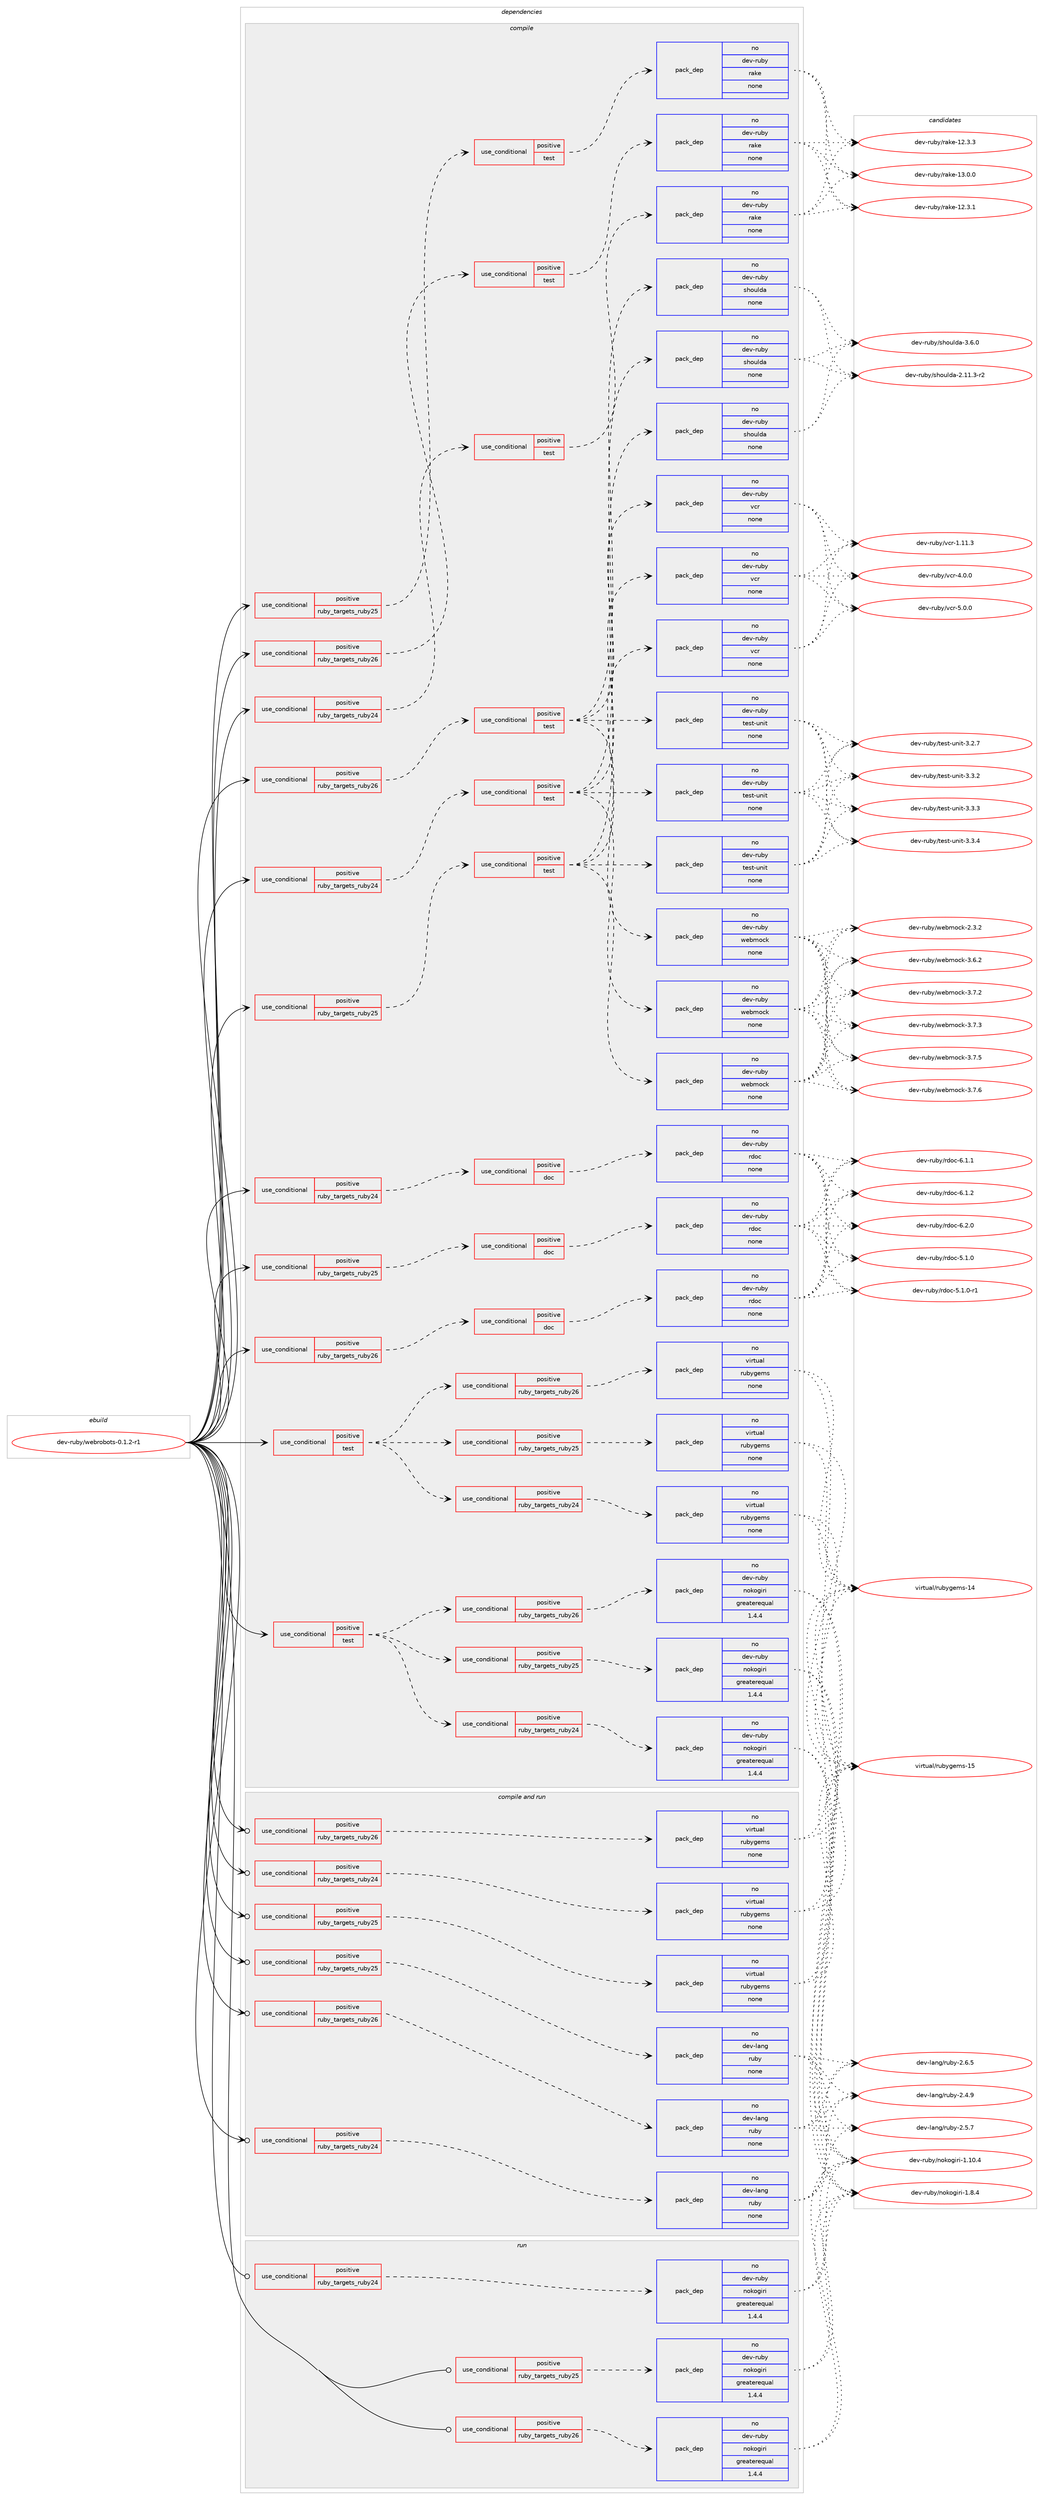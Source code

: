 digraph prolog {

# *************
# Graph options
# *************

newrank=true;
concentrate=true;
compound=true;
graph [rankdir=LR,fontname=Helvetica,fontsize=10,ranksep=1.5];#, ranksep=2.5, nodesep=0.2];
edge  [arrowhead=vee];
node  [fontname=Helvetica,fontsize=10];

# **********
# The ebuild
# **********

subgraph cluster_leftcol {
color=gray;
rank=same;
label=<<i>ebuild</i>>;
id [label="dev-ruby/webrobots-0.1.2-r1", color=red, width=4, href="../dev-ruby/webrobots-0.1.2-r1.svg"];
}

# ****************
# The dependencies
# ****************

subgraph cluster_midcol {
color=gray;
label=<<i>dependencies</i>>;
subgraph cluster_compile {
fillcolor="#eeeeee";
style=filled;
label=<<i>compile</i>>;
subgraph cond181010 {
dependency722502 [label=<<TABLE BORDER="0" CELLBORDER="1" CELLSPACING="0" CELLPADDING="4"><TR><TD ROWSPAN="3" CELLPADDING="10">use_conditional</TD></TR><TR><TD>positive</TD></TR><TR><TD>ruby_targets_ruby24</TD></TR></TABLE>>, shape=none, color=red];
subgraph cond181011 {
dependency722503 [label=<<TABLE BORDER="0" CELLBORDER="1" CELLSPACING="0" CELLPADDING="4"><TR><TD ROWSPAN="3" CELLPADDING="10">use_conditional</TD></TR><TR><TD>positive</TD></TR><TR><TD>doc</TD></TR></TABLE>>, shape=none, color=red];
subgraph pack529446 {
dependency722504 [label=<<TABLE BORDER="0" CELLBORDER="1" CELLSPACING="0" CELLPADDING="4" WIDTH="220"><TR><TD ROWSPAN="6" CELLPADDING="30">pack_dep</TD></TR><TR><TD WIDTH="110">no</TD></TR><TR><TD>dev-ruby</TD></TR><TR><TD>rdoc</TD></TR><TR><TD>none</TD></TR><TR><TD></TD></TR></TABLE>>, shape=none, color=blue];
}
dependency722503:e -> dependency722504:w [weight=20,style="dashed",arrowhead="vee"];
}
dependency722502:e -> dependency722503:w [weight=20,style="dashed",arrowhead="vee"];
}
id:e -> dependency722502:w [weight=20,style="solid",arrowhead="vee"];
subgraph cond181012 {
dependency722505 [label=<<TABLE BORDER="0" CELLBORDER="1" CELLSPACING="0" CELLPADDING="4"><TR><TD ROWSPAN="3" CELLPADDING="10">use_conditional</TD></TR><TR><TD>positive</TD></TR><TR><TD>ruby_targets_ruby24</TD></TR></TABLE>>, shape=none, color=red];
subgraph cond181013 {
dependency722506 [label=<<TABLE BORDER="0" CELLBORDER="1" CELLSPACING="0" CELLPADDING="4"><TR><TD ROWSPAN="3" CELLPADDING="10">use_conditional</TD></TR><TR><TD>positive</TD></TR><TR><TD>test</TD></TR></TABLE>>, shape=none, color=red];
subgraph pack529447 {
dependency722507 [label=<<TABLE BORDER="0" CELLBORDER="1" CELLSPACING="0" CELLPADDING="4" WIDTH="220"><TR><TD ROWSPAN="6" CELLPADDING="30">pack_dep</TD></TR><TR><TD WIDTH="110">no</TD></TR><TR><TD>dev-ruby</TD></TR><TR><TD>rake</TD></TR><TR><TD>none</TD></TR><TR><TD></TD></TR></TABLE>>, shape=none, color=blue];
}
dependency722506:e -> dependency722507:w [weight=20,style="dashed",arrowhead="vee"];
}
dependency722505:e -> dependency722506:w [weight=20,style="dashed",arrowhead="vee"];
}
id:e -> dependency722505:w [weight=20,style="solid",arrowhead="vee"];
subgraph cond181014 {
dependency722508 [label=<<TABLE BORDER="0" CELLBORDER="1" CELLSPACING="0" CELLPADDING="4"><TR><TD ROWSPAN="3" CELLPADDING="10">use_conditional</TD></TR><TR><TD>positive</TD></TR><TR><TD>ruby_targets_ruby24</TD></TR></TABLE>>, shape=none, color=red];
subgraph cond181015 {
dependency722509 [label=<<TABLE BORDER="0" CELLBORDER="1" CELLSPACING="0" CELLPADDING="4"><TR><TD ROWSPAN="3" CELLPADDING="10">use_conditional</TD></TR><TR><TD>positive</TD></TR><TR><TD>test</TD></TR></TABLE>>, shape=none, color=red];
subgraph pack529448 {
dependency722510 [label=<<TABLE BORDER="0" CELLBORDER="1" CELLSPACING="0" CELLPADDING="4" WIDTH="220"><TR><TD ROWSPAN="6" CELLPADDING="30">pack_dep</TD></TR><TR><TD WIDTH="110">no</TD></TR><TR><TD>dev-ruby</TD></TR><TR><TD>shoulda</TD></TR><TR><TD>none</TD></TR><TR><TD></TD></TR></TABLE>>, shape=none, color=blue];
}
dependency722509:e -> dependency722510:w [weight=20,style="dashed",arrowhead="vee"];
subgraph pack529449 {
dependency722511 [label=<<TABLE BORDER="0" CELLBORDER="1" CELLSPACING="0" CELLPADDING="4" WIDTH="220"><TR><TD ROWSPAN="6" CELLPADDING="30">pack_dep</TD></TR><TR><TD WIDTH="110">no</TD></TR><TR><TD>dev-ruby</TD></TR><TR><TD>test-unit</TD></TR><TR><TD>none</TD></TR><TR><TD></TD></TR></TABLE>>, shape=none, color=blue];
}
dependency722509:e -> dependency722511:w [weight=20,style="dashed",arrowhead="vee"];
subgraph pack529450 {
dependency722512 [label=<<TABLE BORDER="0" CELLBORDER="1" CELLSPACING="0" CELLPADDING="4" WIDTH="220"><TR><TD ROWSPAN="6" CELLPADDING="30">pack_dep</TD></TR><TR><TD WIDTH="110">no</TD></TR><TR><TD>dev-ruby</TD></TR><TR><TD>webmock</TD></TR><TR><TD>none</TD></TR><TR><TD></TD></TR></TABLE>>, shape=none, color=blue];
}
dependency722509:e -> dependency722512:w [weight=20,style="dashed",arrowhead="vee"];
subgraph pack529451 {
dependency722513 [label=<<TABLE BORDER="0" CELLBORDER="1" CELLSPACING="0" CELLPADDING="4" WIDTH="220"><TR><TD ROWSPAN="6" CELLPADDING="30">pack_dep</TD></TR><TR><TD WIDTH="110">no</TD></TR><TR><TD>dev-ruby</TD></TR><TR><TD>vcr</TD></TR><TR><TD>none</TD></TR><TR><TD></TD></TR></TABLE>>, shape=none, color=blue];
}
dependency722509:e -> dependency722513:w [weight=20,style="dashed",arrowhead="vee"];
}
dependency722508:e -> dependency722509:w [weight=20,style="dashed",arrowhead="vee"];
}
id:e -> dependency722508:w [weight=20,style="solid",arrowhead="vee"];
subgraph cond181016 {
dependency722514 [label=<<TABLE BORDER="0" CELLBORDER="1" CELLSPACING="0" CELLPADDING="4"><TR><TD ROWSPAN="3" CELLPADDING="10">use_conditional</TD></TR><TR><TD>positive</TD></TR><TR><TD>ruby_targets_ruby25</TD></TR></TABLE>>, shape=none, color=red];
subgraph cond181017 {
dependency722515 [label=<<TABLE BORDER="0" CELLBORDER="1" CELLSPACING="0" CELLPADDING="4"><TR><TD ROWSPAN="3" CELLPADDING="10">use_conditional</TD></TR><TR><TD>positive</TD></TR><TR><TD>doc</TD></TR></TABLE>>, shape=none, color=red];
subgraph pack529452 {
dependency722516 [label=<<TABLE BORDER="0" CELLBORDER="1" CELLSPACING="0" CELLPADDING="4" WIDTH="220"><TR><TD ROWSPAN="6" CELLPADDING="30">pack_dep</TD></TR><TR><TD WIDTH="110">no</TD></TR><TR><TD>dev-ruby</TD></TR><TR><TD>rdoc</TD></TR><TR><TD>none</TD></TR><TR><TD></TD></TR></TABLE>>, shape=none, color=blue];
}
dependency722515:e -> dependency722516:w [weight=20,style="dashed",arrowhead="vee"];
}
dependency722514:e -> dependency722515:w [weight=20,style="dashed",arrowhead="vee"];
}
id:e -> dependency722514:w [weight=20,style="solid",arrowhead="vee"];
subgraph cond181018 {
dependency722517 [label=<<TABLE BORDER="0" CELLBORDER="1" CELLSPACING="0" CELLPADDING="4"><TR><TD ROWSPAN="3" CELLPADDING="10">use_conditional</TD></TR><TR><TD>positive</TD></TR><TR><TD>ruby_targets_ruby25</TD></TR></TABLE>>, shape=none, color=red];
subgraph cond181019 {
dependency722518 [label=<<TABLE BORDER="0" CELLBORDER="1" CELLSPACING="0" CELLPADDING="4"><TR><TD ROWSPAN="3" CELLPADDING="10">use_conditional</TD></TR><TR><TD>positive</TD></TR><TR><TD>test</TD></TR></TABLE>>, shape=none, color=red];
subgraph pack529453 {
dependency722519 [label=<<TABLE BORDER="0" CELLBORDER="1" CELLSPACING="0" CELLPADDING="4" WIDTH="220"><TR><TD ROWSPAN="6" CELLPADDING="30">pack_dep</TD></TR><TR><TD WIDTH="110">no</TD></TR><TR><TD>dev-ruby</TD></TR><TR><TD>rake</TD></TR><TR><TD>none</TD></TR><TR><TD></TD></TR></TABLE>>, shape=none, color=blue];
}
dependency722518:e -> dependency722519:w [weight=20,style="dashed",arrowhead="vee"];
}
dependency722517:e -> dependency722518:w [weight=20,style="dashed",arrowhead="vee"];
}
id:e -> dependency722517:w [weight=20,style="solid",arrowhead="vee"];
subgraph cond181020 {
dependency722520 [label=<<TABLE BORDER="0" CELLBORDER="1" CELLSPACING="0" CELLPADDING="4"><TR><TD ROWSPAN="3" CELLPADDING="10">use_conditional</TD></TR><TR><TD>positive</TD></TR><TR><TD>ruby_targets_ruby25</TD></TR></TABLE>>, shape=none, color=red];
subgraph cond181021 {
dependency722521 [label=<<TABLE BORDER="0" CELLBORDER="1" CELLSPACING="0" CELLPADDING="4"><TR><TD ROWSPAN="3" CELLPADDING="10">use_conditional</TD></TR><TR><TD>positive</TD></TR><TR><TD>test</TD></TR></TABLE>>, shape=none, color=red];
subgraph pack529454 {
dependency722522 [label=<<TABLE BORDER="0" CELLBORDER="1" CELLSPACING="0" CELLPADDING="4" WIDTH="220"><TR><TD ROWSPAN="6" CELLPADDING="30">pack_dep</TD></TR><TR><TD WIDTH="110">no</TD></TR><TR><TD>dev-ruby</TD></TR><TR><TD>shoulda</TD></TR><TR><TD>none</TD></TR><TR><TD></TD></TR></TABLE>>, shape=none, color=blue];
}
dependency722521:e -> dependency722522:w [weight=20,style="dashed",arrowhead="vee"];
subgraph pack529455 {
dependency722523 [label=<<TABLE BORDER="0" CELLBORDER="1" CELLSPACING="0" CELLPADDING="4" WIDTH="220"><TR><TD ROWSPAN="6" CELLPADDING="30">pack_dep</TD></TR><TR><TD WIDTH="110">no</TD></TR><TR><TD>dev-ruby</TD></TR><TR><TD>test-unit</TD></TR><TR><TD>none</TD></TR><TR><TD></TD></TR></TABLE>>, shape=none, color=blue];
}
dependency722521:e -> dependency722523:w [weight=20,style="dashed",arrowhead="vee"];
subgraph pack529456 {
dependency722524 [label=<<TABLE BORDER="0" CELLBORDER="1" CELLSPACING="0" CELLPADDING="4" WIDTH="220"><TR><TD ROWSPAN="6" CELLPADDING="30">pack_dep</TD></TR><TR><TD WIDTH="110">no</TD></TR><TR><TD>dev-ruby</TD></TR><TR><TD>webmock</TD></TR><TR><TD>none</TD></TR><TR><TD></TD></TR></TABLE>>, shape=none, color=blue];
}
dependency722521:e -> dependency722524:w [weight=20,style="dashed",arrowhead="vee"];
subgraph pack529457 {
dependency722525 [label=<<TABLE BORDER="0" CELLBORDER="1" CELLSPACING="0" CELLPADDING="4" WIDTH="220"><TR><TD ROWSPAN="6" CELLPADDING="30">pack_dep</TD></TR><TR><TD WIDTH="110">no</TD></TR><TR><TD>dev-ruby</TD></TR><TR><TD>vcr</TD></TR><TR><TD>none</TD></TR><TR><TD></TD></TR></TABLE>>, shape=none, color=blue];
}
dependency722521:e -> dependency722525:w [weight=20,style="dashed",arrowhead="vee"];
}
dependency722520:e -> dependency722521:w [weight=20,style="dashed",arrowhead="vee"];
}
id:e -> dependency722520:w [weight=20,style="solid",arrowhead="vee"];
subgraph cond181022 {
dependency722526 [label=<<TABLE BORDER="0" CELLBORDER="1" CELLSPACING="0" CELLPADDING="4"><TR><TD ROWSPAN="3" CELLPADDING="10">use_conditional</TD></TR><TR><TD>positive</TD></TR><TR><TD>ruby_targets_ruby26</TD></TR></TABLE>>, shape=none, color=red];
subgraph cond181023 {
dependency722527 [label=<<TABLE BORDER="0" CELLBORDER="1" CELLSPACING="0" CELLPADDING="4"><TR><TD ROWSPAN="3" CELLPADDING="10">use_conditional</TD></TR><TR><TD>positive</TD></TR><TR><TD>doc</TD></TR></TABLE>>, shape=none, color=red];
subgraph pack529458 {
dependency722528 [label=<<TABLE BORDER="0" CELLBORDER="1" CELLSPACING="0" CELLPADDING="4" WIDTH="220"><TR><TD ROWSPAN="6" CELLPADDING="30">pack_dep</TD></TR><TR><TD WIDTH="110">no</TD></TR><TR><TD>dev-ruby</TD></TR><TR><TD>rdoc</TD></TR><TR><TD>none</TD></TR><TR><TD></TD></TR></TABLE>>, shape=none, color=blue];
}
dependency722527:e -> dependency722528:w [weight=20,style="dashed",arrowhead="vee"];
}
dependency722526:e -> dependency722527:w [weight=20,style="dashed",arrowhead="vee"];
}
id:e -> dependency722526:w [weight=20,style="solid",arrowhead="vee"];
subgraph cond181024 {
dependency722529 [label=<<TABLE BORDER="0" CELLBORDER="1" CELLSPACING="0" CELLPADDING="4"><TR><TD ROWSPAN="3" CELLPADDING="10">use_conditional</TD></TR><TR><TD>positive</TD></TR><TR><TD>ruby_targets_ruby26</TD></TR></TABLE>>, shape=none, color=red];
subgraph cond181025 {
dependency722530 [label=<<TABLE BORDER="0" CELLBORDER="1" CELLSPACING="0" CELLPADDING="4"><TR><TD ROWSPAN="3" CELLPADDING="10">use_conditional</TD></TR><TR><TD>positive</TD></TR><TR><TD>test</TD></TR></TABLE>>, shape=none, color=red];
subgraph pack529459 {
dependency722531 [label=<<TABLE BORDER="0" CELLBORDER="1" CELLSPACING="0" CELLPADDING="4" WIDTH="220"><TR><TD ROWSPAN="6" CELLPADDING="30">pack_dep</TD></TR><TR><TD WIDTH="110">no</TD></TR><TR><TD>dev-ruby</TD></TR><TR><TD>rake</TD></TR><TR><TD>none</TD></TR><TR><TD></TD></TR></TABLE>>, shape=none, color=blue];
}
dependency722530:e -> dependency722531:w [weight=20,style="dashed",arrowhead="vee"];
}
dependency722529:e -> dependency722530:w [weight=20,style="dashed",arrowhead="vee"];
}
id:e -> dependency722529:w [weight=20,style="solid",arrowhead="vee"];
subgraph cond181026 {
dependency722532 [label=<<TABLE BORDER="0" CELLBORDER="1" CELLSPACING="0" CELLPADDING="4"><TR><TD ROWSPAN="3" CELLPADDING="10">use_conditional</TD></TR><TR><TD>positive</TD></TR><TR><TD>ruby_targets_ruby26</TD></TR></TABLE>>, shape=none, color=red];
subgraph cond181027 {
dependency722533 [label=<<TABLE BORDER="0" CELLBORDER="1" CELLSPACING="0" CELLPADDING="4"><TR><TD ROWSPAN="3" CELLPADDING="10">use_conditional</TD></TR><TR><TD>positive</TD></TR><TR><TD>test</TD></TR></TABLE>>, shape=none, color=red];
subgraph pack529460 {
dependency722534 [label=<<TABLE BORDER="0" CELLBORDER="1" CELLSPACING="0" CELLPADDING="4" WIDTH="220"><TR><TD ROWSPAN="6" CELLPADDING="30">pack_dep</TD></TR><TR><TD WIDTH="110">no</TD></TR><TR><TD>dev-ruby</TD></TR><TR><TD>shoulda</TD></TR><TR><TD>none</TD></TR><TR><TD></TD></TR></TABLE>>, shape=none, color=blue];
}
dependency722533:e -> dependency722534:w [weight=20,style="dashed",arrowhead="vee"];
subgraph pack529461 {
dependency722535 [label=<<TABLE BORDER="0" CELLBORDER="1" CELLSPACING="0" CELLPADDING="4" WIDTH="220"><TR><TD ROWSPAN="6" CELLPADDING="30">pack_dep</TD></TR><TR><TD WIDTH="110">no</TD></TR><TR><TD>dev-ruby</TD></TR><TR><TD>test-unit</TD></TR><TR><TD>none</TD></TR><TR><TD></TD></TR></TABLE>>, shape=none, color=blue];
}
dependency722533:e -> dependency722535:w [weight=20,style="dashed",arrowhead="vee"];
subgraph pack529462 {
dependency722536 [label=<<TABLE BORDER="0" CELLBORDER="1" CELLSPACING="0" CELLPADDING="4" WIDTH="220"><TR><TD ROWSPAN="6" CELLPADDING="30">pack_dep</TD></TR><TR><TD WIDTH="110">no</TD></TR><TR><TD>dev-ruby</TD></TR><TR><TD>webmock</TD></TR><TR><TD>none</TD></TR><TR><TD></TD></TR></TABLE>>, shape=none, color=blue];
}
dependency722533:e -> dependency722536:w [weight=20,style="dashed",arrowhead="vee"];
subgraph pack529463 {
dependency722537 [label=<<TABLE BORDER="0" CELLBORDER="1" CELLSPACING="0" CELLPADDING="4" WIDTH="220"><TR><TD ROWSPAN="6" CELLPADDING="30">pack_dep</TD></TR><TR><TD WIDTH="110">no</TD></TR><TR><TD>dev-ruby</TD></TR><TR><TD>vcr</TD></TR><TR><TD>none</TD></TR><TR><TD></TD></TR></TABLE>>, shape=none, color=blue];
}
dependency722533:e -> dependency722537:w [weight=20,style="dashed",arrowhead="vee"];
}
dependency722532:e -> dependency722533:w [weight=20,style="dashed",arrowhead="vee"];
}
id:e -> dependency722532:w [weight=20,style="solid",arrowhead="vee"];
subgraph cond181028 {
dependency722538 [label=<<TABLE BORDER="0" CELLBORDER="1" CELLSPACING="0" CELLPADDING="4"><TR><TD ROWSPAN="3" CELLPADDING="10">use_conditional</TD></TR><TR><TD>positive</TD></TR><TR><TD>test</TD></TR></TABLE>>, shape=none, color=red];
subgraph cond181029 {
dependency722539 [label=<<TABLE BORDER="0" CELLBORDER="1" CELLSPACING="0" CELLPADDING="4"><TR><TD ROWSPAN="3" CELLPADDING="10">use_conditional</TD></TR><TR><TD>positive</TD></TR><TR><TD>ruby_targets_ruby24</TD></TR></TABLE>>, shape=none, color=red];
subgraph pack529464 {
dependency722540 [label=<<TABLE BORDER="0" CELLBORDER="1" CELLSPACING="0" CELLPADDING="4" WIDTH="220"><TR><TD ROWSPAN="6" CELLPADDING="30">pack_dep</TD></TR><TR><TD WIDTH="110">no</TD></TR><TR><TD>dev-ruby</TD></TR><TR><TD>nokogiri</TD></TR><TR><TD>greaterequal</TD></TR><TR><TD>1.4.4</TD></TR></TABLE>>, shape=none, color=blue];
}
dependency722539:e -> dependency722540:w [weight=20,style="dashed",arrowhead="vee"];
}
dependency722538:e -> dependency722539:w [weight=20,style="dashed",arrowhead="vee"];
subgraph cond181030 {
dependency722541 [label=<<TABLE BORDER="0" CELLBORDER="1" CELLSPACING="0" CELLPADDING="4"><TR><TD ROWSPAN="3" CELLPADDING="10">use_conditional</TD></TR><TR><TD>positive</TD></TR><TR><TD>ruby_targets_ruby25</TD></TR></TABLE>>, shape=none, color=red];
subgraph pack529465 {
dependency722542 [label=<<TABLE BORDER="0" CELLBORDER="1" CELLSPACING="0" CELLPADDING="4" WIDTH="220"><TR><TD ROWSPAN="6" CELLPADDING="30">pack_dep</TD></TR><TR><TD WIDTH="110">no</TD></TR><TR><TD>dev-ruby</TD></TR><TR><TD>nokogiri</TD></TR><TR><TD>greaterequal</TD></TR><TR><TD>1.4.4</TD></TR></TABLE>>, shape=none, color=blue];
}
dependency722541:e -> dependency722542:w [weight=20,style="dashed",arrowhead="vee"];
}
dependency722538:e -> dependency722541:w [weight=20,style="dashed",arrowhead="vee"];
subgraph cond181031 {
dependency722543 [label=<<TABLE BORDER="0" CELLBORDER="1" CELLSPACING="0" CELLPADDING="4"><TR><TD ROWSPAN="3" CELLPADDING="10">use_conditional</TD></TR><TR><TD>positive</TD></TR><TR><TD>ruby_targets_ruby26</TD></TR></TABLE>>, shape=none, color=red];
subgraph pack529466 {
dependency722544 [label=<<TABLE BORDER="0" CELLBORDER="1" CELLSPACING="0" CELLPADDING="4" WIDTH="220"><TR><TD ROWSPAN="6" CELLPADDING="30">pack_dep</TD></TR><TR><TD WIDTH="110">no</TD></TR><TR><TD>dev-ruby</TD></TR><TR><TD>nokogiri</TD></TR><TR><TD>greaterequal</TD></TR><TR><TD>1.4.4</TD></TR></TABLE>>, shape=none, color=blue];
}
dependency722543:e -> dependency722544:w [weight=20,style="dashed",arrowhead="vee"];
}
dependency722538:e -> dependency722543:w [weight=20,style="dashed",arrowhead="vee"];
}
id:e -> dependency722538:w [weight=20,style="solid",arrowhead="vee"];
subgraph cond181032 {
dependency722545 [label=<<TABLE BORDER="0" CELLBORDER="1" CELLSPACING="0" CELLPADDING="4"><TR><TD ROWSPAN="3" CELLPADDING="10">use_conditional</TD></TR><TR><TD>positive</TD></TR><TR><TD>test</TD></TR></TABLE>>, shape=none, color=red];
subgraph cond181033 {
dependency722546 [label=<<TABLE BORDER="0" CELLBORDER="1" CELLSPACING="0" CELLPADDING="4"><TR><TD ROWSPAN="3" CELLPADDING="10">use_conditional</TD></TR><TR><TD>positive</TD></TR><TR><TD>ruby_targets_ruby24</TD></TR></TABLE>>, shape=none, color=red];
subgraph pack529467 {
dependency722547 [label=<<TABLE BORDER="0" CELLBORDER="1" CELLSPACING="0" CELLPADDING="4" WIDTH="220"><TR><TD ROWSPAN="6" CELLPADDING="30">pack_dep</TD></TR><TR><TD WIDTH="110">no</TD></TR><TR><TD>virtual</TD></TR><TR><TD>rubygems</TD></TR><TR><TD>none</TD></TR><TR><TD></TD></TR></TABLE>>, shape=none, color=blue];
}
dependency722546:e -> dependency722547:w [weight=20,style="dashed",arrowhead="vee"];
}
dependency722545:e -> dependency722546:w [weight=20,style="dashed",arrowhead="vee"];
subgraph cond181034 {
dependency722548 [label=<<TABLE BORDER="0" CELLBORDER="1" CELLSPACING="0" CELLPADDING="4"><TR><TD ROWSPAN="3" CELLPADDING="10">use_conditional</TD></TR><TR><TD>positive</TD></TR><TR><TD>ruby_targets_ruby25</TD></TR></TABLE>>, shape=none, color=red];
subgraph pack529468 {
dependency722549 [label=<<TABLE BORDER="0" CELLBORDER="1" CELLSPACING="0" CELLPADDING="4" WIDTH="220"><TR><TD ROWSPAN="6" CELLPADDING="30">pack_dep</TD></TR><TR><TD WIDTH="110">no</TD></TR><TR><TD>virtual</TD></TR><TR><TD>rubygems</TD></TR><TR><TD>none</TD></TR><TR><TD></TD></TR></TABLE>>, shape=none, color=blue];
}
dependency722548:e -> dependency722549:w [weight=20,style="dashed",arrowhead="vee"];
}
dependency722545:e -> dependency722548:w [weight=20,style="dashed",arrowhead="vee"];
subgraph cond181035 {
dependency722550 [label=<<TABLE BORDER="0" CELLBORDER="1" CELLSPACING="0" CELLPADDING="4"><TR><TD ROWSPAN="3" CELLPADDING="10">use_conditional</TD></TR><TR><TD>positive</TD></TR><TR><TD>ruby_targets_ruby26</TD></TR></TABLE>>, shape=none, color=red];
subgraph pack529469 {
dependency722551 [label=<<TABLE BORDER="0" CELLBORDER="1" CELLSPACING="0" CELLPADDING="4" WIDTH="220"><TR><TD ROWSPAN="6" CELLPADDING="30">pack_dep</TD></TR><TR><TD WIDTH="110">no</TD></TR><TR><TD>virtual</TD></TR><TR><TD>rubygems</TD></TR><TR><TD>none</TD></TR><TR><TD></TD></TR></TABLE>>, shape=none, color=blue];
}
dependency722550:e -> dependency722551:w [weight=20,style="dashed",arrowhead="vee"];
}
dependency722545:e -> dependency722550:w [weight=20,style="dashed",arrowhead="vee"];
}
id:e -> dependency722545:w [weight=20,style="solid",arrowhead="vee"];
}
subgraph cluster_compileandrun {
fillcolor="#eeeeee";
style=filled;
label=<<i>compile and run</i>>;
subgraph cond181036 {
dependency722552 [label=<<TABLE BORDER="0" CELLBORDER="1" CELLSPACING="0" CELLPADDING="4"><TR><TD ROWSPAN="3" CELLPADDING="10">use_conditional</TD></TR><TR><TD>positive</TD></TR><TR><TD>ruby_targets_ruby24</TD></TR></TABLE>>, shape=none, color=red];
subgraph pack529470 {
dependency722553 [label=<<TABLE BORDER="0" CELLBORDER="1" CELLSPACING="0" CELLPADDING="4" WIDTH="220"><TR><TD ROWSPAN="6" CELLPADDING="30">pack_dep</TD></TR><TR><TD WIDTH="110">no</TD></TR><TR><TD>dev-lang</TD></TR><TR><TD>ruby</TD></TR><TR><TD>none</TD></TR><TR><TD></TD></TR></TABLE>>, shape=none, color=blue];
}
dependency722552:e -> dependency722553:w [weight=20,style="dashed",arrowhead="vee"];
}
id:e -> dependency722552:w [weight=20,style="solid",arrowhead="odotvee"];
subgraph cond181037 {
dependency722554 [label=<<TABLE BORDER="0" CELLBORDER="1" CELLSPACING="0" CELLPADDING="4"><TR><TD ROWSPAN="3" CELLPADDING="10">use_conditional</TD></TR><TR><TD>positive</TD></TR><TR><TD>ruby_targets_ruby24</TD></TR></TABLE>>, shape=none, color=red];
subgraph pack529471 {
dependency722555 [label=<<TABLE BORDER="0" CELLBORDER="1" CELLSPACING="0" CELLPADDING="4" WIDTH="220"><TR><TD ROWSPAN="6" CELLPADDING="30">pack_dep</TD></TR><TR><TD WIDTH="110">no</TD></TR><TR><TD>virtual</TD></TR><TR><TD>rubygems</TD></TR><TR><TD>none</TD></TR><TR><TD></TD></TR></TABLE>>, shape=none, color=blue];
}
dependency722554:e -> dependency722555:w [weight=20,style="dashed",arrowhead="vee"];
}
id:e -> dependency722554:w [weight=20,style="solid",arrowhead="odotvee"];
subgraph cond181038 {
dependency722556 [label=<<TABLE BORDER="0" CELLBORDER="1" CELLSPACING="0" CELLPADDING="4"><TR><TD ROWSPAN="3" CELLPADDING="10">use_conditional</TD></TR><TR><TD>positive</TD></TR><TR><TD>ruby_targets_ruby25</TD></TR></TABLE>>, shape=none, color=red];
subgraph pack529472 {
dependency722557 [label=<<TABLE BORDER="0" CELLBORDER="1" CELLSPACING="0" CELLPADDING="4" WIDTH="220"><TR><TD ROWSPAN="6" CELLPADDING="30">pack_dep</TD></TR><TR><TD WIDTH="110">no</TD></TR><TR><TD>dev-lang</TD></TR><TR><TD>ruby</TD></TR><TR><TD>none</TD></TR><TR><TD></TD></TR></TABLE>>, shape=none, color=blue];
}
dependency722556:e -> dependency722557:w [weight=20,style="dashed",arrowhead="vee"];
}
id:e -> dependency722556:w [weight=20,style="solid",arrowhead="odotvee"];
subgraph cond181039 {
dependency722558 [label=<<TABLE BORDER="0" CELLBORDER="1" CELLSPACING="0" CELLPADDING="4"><TR><TD ROWSPAN="3" CELLPADDING="10">use_conditional</TD></TR><TR><TD>positive</TD></TR><TR><TD>ruby_targets_ruby25</TD></TR></TABLE>>, shape=none, color=red];
subgraph pack529473 {
dependency722559 [label=<<TABLE BORDER="0" CELLBORDER="1" CELLSPACING="0" CELLPADDING="4" WIDTH="220"><TR><TD ROWSPAN="6" CELLPADDING="30">pack_dep</TD></TR><TR><TD WIDTH="110">no</TD></TR><TR><TD>virtual</TD></TR><TR><TD>rubygems</TD></TR><TR><TD>none</TD></TR><TR><TD></TD></TR></TABLE>>, shape=none, color=blue];
}
dependency722558:e -> dependency722559:w [weight=20,style="dashed",arrowhead="vee"];
}
id:e -> dependency722558:w [weight=20,style="solid",arrowhead="odotvee"];
subgraph cond181040 {
dependency722560 [label=<<TABLE BORDER="0" CELLBORDER="1" CELLSPACING="0" CELLPADDING="4"><TR><TD ROWSPAN="3" CELLPADDING="10">use_conditional</TD></TR><TR><TD>positive</TD></TR><TR><TD>ruby_targets_ruby26</TD></TR></TABLE>>, shape=none, color=red];
subgraph pack529474 {
dependency722561 [label=<<TABLE BORDER="0" CELLBORDER="1" CELLSPACING="0" CELLPADDING="4" WIDTH="220"><TR><TD ROWSPAN="6" CELLPADDING="30">pack_dep</TD></TR><TR><TD WIDTH="110">no</TD></TR><TR><TD>dev-lang</TD></TR><TR><TD>ruby</TD></TR><TR><TD>none</TD></TR><TR><TD></TD></TR></TABLE>>, shape=none, color=blue];
}
dependency722560:e -> dependency722561:w [weight=20,style="dashed",arrowhead="vee"];
}
id:e -> dependency722560:w [weight=20,style="solid",arrowhead="odotvee"];
subgraph cond181041 {
dependency722562 [label=<<TABLE BORDER="0" CELLBORDER="1" CELLSPACING="0" CELLPADDING="4"><TR><TD ROWSPAN="3" CELLPADDING="10">use_conditional</TD></TR><TR><TD>positive</TD></TR><TR><TD>ruby_targets_ruby26</TD></TR></TABLE>>, shape=none, color=red];
subgraph pack529475 {
dependency722563 [label=<<TABLE BORDER="0" CELLBORDER="1" CELLSPACING="0" CELLPADDING="4" WIDTH="220"><TR><TD ROWSPAN="6" CELLPADDING="30">pack_dep</TD></TR><TR><TD WIDTH="110">no</TD></TR><TR><TD>virtual</TD></TR><TR><TD>rubygems</TD></TR><TR><TD>none</TD></TR><TR><TD></TD></TR></TABLE>>, shape=none, color=blue];
}
dependency722562:e -> dependency722563:w [weight=20,style="dashed",arrowhead="vee"];
}
id:e -> dependency722562:w [weight=20,style="solid",arrowhead="odotvee"];
}
subgraph cluster_run {
fillcolor="#eeeeee";
style=filled;
label=<<i>run</i>>;
subgraph cond181042 {
dependency722564 [label=<<TABLE BORDER="0" CELLBORDER="1" CELLSPACING="0" CELLPADDING="4"><TR><TD ROWSPAN="3" CELLPADDING="10">use_conditional</TD></TR><TR><TD>positive</TD></TR><TR><TD>ruby_targets_ruby24</TD></TR></TABLE>>, shape=none, color=red];
subgraph pack529476 {
dependency722565 [label=<<TABLE BORDER="0" CELLBORDER="1" CELLSPACING="0" CELLPADDING="4" WIDTH="220"><TR><TD ROWSPAN="6" CELLPADDING="30">pack_dep</TD></TR><TR><TD WIDTH="110">no</TD></TR><TR><TD>dev-ruby</TD></TR><TR><TD>nokogiri</TD></TR><TR><TD>greaterequal</TD></TR><TR><TD>1.4.4</TD></TR></TABLE>>, shape=none, color=blue];
}
dependency722564:e -> dependency722565:w [weight=20,style="dashed",arrowhead="vee"];
}
id:e -> dependency722564:w [weight=20,style="solid",arrowhead="odot"];
subgraph cond181043 {
dependency722566 [label=<<TABLE BORDER="0" CELLBORDER="1" CELLSPACING="0" CELLPADDING="4"><TR><TD ROWSPAN="3" CELLPADDING="10">use_conditional</TD></TR><TR><TD>positive</TD></TR><TR><TD>ruby_targets_ruby25</TD></TR></TABLE>>, shape=none, color=red];
subgraph pack529477 {
dependency722567 [label=<<TABLE BORDER="0" CELLBORDER="1" CELLSPACING="0" CELLPADDING="4" WIDTH="220"><TR><TD ROWSPAN="6" CELLPADDING="30">pack_dep</TD></TR><TR><TD WIDTH="110">no</TD></TR><TR><TD>dev-ruby</TD></TR><TR><TD>nokogiri</TD></TR><TR><TD>greaterequal</TD></TR><TR><TD>1.4.4</TD></TR></TABLE>>, shape=none, color=blue];
}
dependency722566:e -> dependency722567:w [weight=20,style="dashed",arrowhead="vee"];
}
id:e -> dependency722566:w [weight=20,style="solid",arrowhead="odot"];
subgraph cond181044 {
dependency722568 [label=<<TABLE BORDER="0" CELLBORDER="1" CELLSPACING="0" CELLPADDING="4"><TR><TD ROWSPAN="3" CELLPADDING="10">use_conditional</TD></TR><TR><TD>positive</TD></TR><TR><TD>ruby_targets_ruby26</TD></TR></TABLE>>, shape=none, color=red];
subgraph pack529478 {
dependency722569 [label=<<TABLE BORDER="0" CELLBORDER="1" CELLSPACING="0" CELLPADDING="4" WIDTH="220"><TR><TD ROWSPAN="6" CELLPADDING="30">pack_dep</TD></TR><TR><TD WIDTH="110">no</TD></TR><TR><TD>dev-ruby</TD></TR><TR><TD>nokogiri</TD></TR><TR><TD>greaterequal</TD></TR><TR><TD>1.4.4</TD></TR></TABLE>>, shape=none, color=blue];
}
dependency722568:e -> dependency722569:w [weight=20,style="dashed",arrowhead="vee"];
}
id:e -> dependency722568:w [weight=20,style="solid",arrowhead="odot"];
}
}

# **************
# The candidates
# **************

subgraph cluster_choices {
rank=same;
color=gray;
label=<<i>candidates</i>>;

subgraph choice529446 {
color=black;
nodesep=1;
choice10010111845114117981214711410011199455346494648 [label="dev-ruby/rdoc-5.1.0", color=red, width=4,href="../dev-ruby/rdoc-5.1.0.svg"];
choice100101118451141179812147114100111994553464946484511449 [label="dev-ruby/rdoc-5.1.0-r1", color=red, width=4,href="../dev-ruby/rdoc-5.1.0-r1.svg"];
choice10010111845114117981214711410011199455446494649 [label="dev-ruby/rdoc-6.1.1", color=red, width=4,href="../dev-ruby/rdoc-6.1.1.svg"];
choice10010111845114117981214711410011199455446494650 [label="dev-ruby/rdoc-6.1.2", color=red, width=4,href="../dev-ruby/rdoc-6.1.2.svg"];
choice10010111845114117981214711410011199455446504648 [label="dev-ruby/rdoc-6.2.0", color=red, width=4,href="../dev-ruby/rdoc-6.2.0.svg"];
dependency722504:e -> choice10010111845114117981214711410011199455346494648:w [style=dotted,weight="100"];
dependency722504:e -> choice100101118451141179812147114100111994553464946484511449:w [style=dotted,weight="100"];
dependency722504:e -> choice10010111845114117981214711410011199455446494649:w [style=dotted,weight="100"];
dependency722504:e -> choice10010111845114117981214711410011199455446494650:w [style=dotted,weight="100"];
dependency722504:e -> choice10010111845114117981214711410011199455446504648:w [style=dotted,weight="100"];
}
subgraph choice529447 {
color=black;
nodesep=1;
choice1001011184511411798121471149710710145495046514649 [label="dev-ruby/rake-12.3.1", color=red, width=4,href="../dev-ruby/rake-12.3.1.svg"];
choice1001011184511411798121471149710710145495046514651 [label="dev-ruby/rake-12.3.3", color=red, width=4,href="../dev-ruby/rake-12.3.3.svg"];
choice1001011184511411798121471149710710145495146484648 [label="dev-ruby/rake-13.0.0", color=red, width=4,href="../dev-ruby/rake-13.0.0.svg"];
dependency722507:e -> choice1001011184511411798121471149710710145495046514649:w [style=dotted,weight="100"];
dependency722507:e -> choice1001011184511411798121471149710710145495046514651:w [style=dotted,weight="100"];
dependency722507:e -> choice1001011184511411798121471149710710145495146484648:w [style=dotted,weight="100"];
}
subgraph choice529448 {
color=black;
nodesep=1;
choice10010111845114117981214711510411111710810097455046494946514511450 [label="dev-ruby/shoulda-2.11.3-r2", color=red, width=4,href="../dev-ruby/shoulda-2.11.3-r2.svg"];
choice10010111845114117981214711510411111710810097455146544648 [label="dev-ruby/shoulda-3.6.0", color=red, width=4,href="../dev-ruby/shoulda-3.6.0.svg"];
dependency722510:e -> choice10010111845114117981214711510411111710810097455046494946514511450:w [style=dotted,weight="100"];
dependency722510:e -> choice10010111845114117981214711510411111710810097455146544648:w [style=dotted,weight="100"];
}
subgraph choice529449 {
color=black;
nodesep=1;
choice10010111845114117981214711610111511645117110105116455146504655 [label="dev-ruby/test-unit-3.2.7", color=red, width=4,href="../dev-ruby/test-unit-3.2.7.svg"];
choice10010111845114117981214711610111511645117110105116455146514650 [label="dev-ruby/test-unit-3.3.2", color=red, width=4,href="../dev-ruby/test-unit-3.3.2.svg"];
choice10010111845114117981214711610111511645117110105116455146514651 [label="dev-ruby/test-unit-3.3.3", color=red, width=4,href="../dev-ruby/test-unit-3.3.3.svg"];
choice10010111845114117981214711610111511645117110105116455146514652 [label="dev-ruby/test-unit-3.3.4", color=red, width=4,href="../dev-ruby/test-unit-3.3.4.svg"];
dependency722511:e -> choice10010111845114117981214711610111511645117110105116455146504655:w [style=dotted,weight="100"];
dependency722511:e -> choice10010111845114117981214711610111511645117110105116455146514650:w [style=dotted,weight="100"];
dependency722511:e -> choice10010111845114117981214711610111511645117110105116455146514651:w [style=dotted,weight="100"];
dependency722511:e -> choice10010111845114117981214711610111511645117110105116455146514652:w [style=dotted,weight="100"];
}
subgraph choice529450 {
color=black;
nodesep=1;
choice1001011184511411798121471191019810911199107455046514650 [label="dev-ruby/webmock-2.3.2", color=red, width=4,href="../dev-ruby/webmock-2.3.2.svg"];
choice1001011184511411798121471191019810911199107455146544650 [label="dev-ruby/webmock-3.6.2", color=red, width=4,href="../dev-ruby/webmock-3.6.2.svg"];
choice1001011184511411798121471191019810911199107455146554650 [label="dev-ruby/webmock-3.7.2", color=red, width=4,href="../dev-ruby/webmock-3.7.2.svg"];
choice1001011184511411798121471191019810911199107455146554651 [label="dev-ruby/webmock-3.7.3", color=red, width=4,href="../dev-ruby/webmock-3.7.3.svg"];
choice1001011184511411798121471191019810911199107455146554653 [label="dev-ruby/webmock-3.7.5", color=red, width=4,href="../dev-ruby/webmock-3.7.5.svg"];
choice1001011184511411798121471191019810911199107455146554654 [label="dev-ruby/webmock-3.7.6", color=red, width=4,href="../dev-ruby/webmock-3.7.6.svg"];
dependency722512:e -> choice1001011184511411798121471191019810911199107455046514650:w [style=dotted,weight="100"];
dependency722512:e -> choice1001011184511411798121471191019810911199107455146544650:w [style=dotted,weight="100"];
dependency722512:e -> choice1001011184511411798121471191019810911199107455146554650:w [style=dotted,weight="100"];
dependency722512:e -> choice1001011184511411798121471191019810911199107455146554651:w [style=dotted,weight="100"];
dependency722512:e -> choice1001011184511411798121471191019810911199107455146554653:w [style=dotted,weight="100"];
dependency722512:e -> choice1001011184511411798121471191019810911199107455146554654:w [style=dotted,weight="100"];
}
subgraph choice529451 {
color=black;
nodesep=1;
choice1001011184511411798121471189911445494649494651 [label="dev-ruby/vcr-1.11.3", color=red, width=4,href="../dev-ruby/vcr-1.11.3.svg"];
choice10010111845114117981214711899114455246484648 [label="dev-ruby/vcr-4.0.0", color=red, width=4,href="../dev-ruby/vcr-4.0.0.svg"];
choice10010111845114117981214711899114455346484648 [label="dev-ruby/vcr-5.0.0", color=red, width=4,href="../dev-ruby/vcr-5.0.0.svg"];
dependency722513:e -> choice1001011184511411798121471189911445494649494651:w [style=dotted,weight="100"];
dependency722513:e -> choice10010111845114117981214711899114455246484648:w [style=dotted,weight="100"];
dependency722513:e -> choice10010111845114117981214711899114455346484648:w [style=dotted,weight="100"];
}
subgraph choice529452 {
color=black;
nodesep=1;
choice10010111845114117981214711410011199455346494648 [label="dev-ruby/rdoc-5.1.0", color=red, width=4,href="../dev-ruby/rdoc-5.1.0.svg"];
choice100101118451141179812147114100111994553464946484511449 [label="dev-ruby/rdoc-5.1.0-r1", color=red, width=4,href="../dev-ruby/rdoc-5.1.0-r1.svg"];
choice10010111845114117981214711410011199455446494649 [label="dev-ruby/rdoc-6.1.1", color=red, width=4,href="../dev-ruby/rdoc-6.1.1.svg"];
choice10010111845114117981214711410011199455446494650 [label="dev-ruby/rdoc-6.1.2", color=red, width=4,href="../dev-ruby/rdoc-6.1.2.svg"];
choice10010111845114117981214711410011199455446504648 [label="dev-ruby/rdoc-6.2.0", color=red, width=4,href="../dev-ruby/rdoc-6.2.0.svg"];
dependency722516:e -> choice10010111845114117981214711410011199455346494648:w [style=dotted,weight="100"];
dependency722516:e -> choice100101118451141179812147114100111994553464946484511449:w [style=dotted,weight="100"];
dependency722516:e -> choice10010111845114117981214711410011199455446494649:w [style=dotted,weight="100"];
dependency722516:e -> choice10010111845114117981214711410011199455446494650:w [style=dotted,weight="100"];
dependency722516:e -> choice10010111845114117981214711410011199455446504648:w [style=dotted,weight="100"];
}
subgraph choice529453 {
color=black;
nodesep=1;
choice1001011184511411798121471149710710145495046514649 [label="dev-ruby/rake-12.3.1", color=red, width=4,href="../dev-ruby/rake-12.3.1.svg"];
choice1001011184511411798121471149710710145495046514651 [label="dev-ruby/rake-12.3.3", color=red, width=4,href="../dev-ruby/rake-12.3.3.svg"];
choice1001011184511411798121471149710710145495146484648 [label="dev-ruby/rake-13.0.0", color=red, width=4,href="../dev-ruby/rake-13.0.0.svg"];
dependency722519:e -> choice1001011184511411798121471149710710145495046514649:w [style=dotted,weight="100"];
dependency722519:e -> choice1001011184511411798121471149710710145495046514651:w [style=dotted,weight="100"];
dependency722519:e -> choice1001011184511411798121471149710710145495146484648:w [style=dotted,weight="100"];
}
subgraph choice529454 {
color=black;
nodesep=1;
choice10010111845114117981214711510411111710810097455046494946514511450 [label="dev-ruby/shoulda-2.11.3-r2", color=red, width=4,href="../dev-ruby/shoulda-2.11.3-r2.svg"];
choice10010111845114117981214711510411111710810097455146544648 [label="dev-ruby/shoulda-3.6.0", color=red, width=4,href="../dev-ruby/shoulda-3.6.0.svg"];
dependency722522:e -> choice10010111845114117981214711510411111710810097455046494946514511450:w [style=dotted,weight="100"];
dependency722522:e -> choice10010111845114117981214711510411111710810097455146544648:w [style=dotted,weight="100"];
}
subgraph choice529455 {
color=black;
nodesep=1;
choice10010111845114117981214711610111511645117110105116455146504655 [label="dev-ruby/test-unit-3.2.7", color=red, width=4,href="../dev-ruby/test-unit-3.2.7.svg"];
choice10010111845114117981214711610111511645117110105116455146514650 [label="dev-ruby/test-unit-3.3.2", color=red, width=4,href="../dev-ruby/test-unit-3.3.2.svg"];
choice10010111845114117981214711610111511645117110105116455146514651 [label="dev-ruby/test-unit-3.3.3", color=red, width=4,href="../dev-ruby/test-unit-3.3.3.svg"];
choice10010111845114117981214711610111511645117110105116455146514652 [label="dev-ruby/test-unit-3.3.4", color=red, width=4,href="../dev-ruby/test-unit-3.3.4.svg"];
dependency722523:e -> choice10010111845114117981214711610111511645117110105116455146504655:w [style=dotted,weight="100"];
dependency722523:e -> choice10010111845114117981214711610111511645117110105116455146514650:w [style=dotted,weight="100"];
dependency722523:e -> choice10010111845114117981214711610111511645117110105116455146514651:w [style=dotted,weight="100"];
dependency722523:e -> choice10010111845114117981214711610111511645117110105116455146514652:w [style=dotted,weight="100"];
}
subgraph choice529456 {
color=black;
nodesep=1;
choice1001011184511411798121471191019810911199107455046514650 [label="dev-ruby/webmock-2.3.2", color=red, width=4,href="../dev-ruby/webmock-2.3.2.svg"];
choice1001011184511411798121471191019810911199107455146544650 [label="dev-ruby/webmock-3.6.2", color=red, width=4,href="../dev-ruby/webmock-3.6.2.svg"];
choice1001011184511411798121471191019810911199107455146554650 [label="dev-ruby/webmock-3.7.2", color=red, width=4,href="../dev-ruby/webmock-3.7.2.svg"];
choice1001011184511411798121471191019810911199107455146554651 [label="dev-ruby/webmock-3.7.3", color=red, width=4,href="../dev-ruby/webmock-3.7.3.svg"];
choice1001011184511411798121471191019810911199107455146554653 [label="dev-ruby/webmock-3.7.5", color=red, width=4,href="../dev-ruby/webmock-3.7.5.svg"];
choice1001011184511411798121471191019810911199107455146554654 [label="dev-ruby/webmock-3.7.6", color=red, width=4,href="../dev-ruby/webmock-3.7.6.svg"];
dependency722524:e -> choice1001011184511411798121471191019810911199107455046514650:w [style=dotted,weight="100"];
dependency722524:e -> choice1001011184511411798121471191019810911199107455146544650:w [style=dotted,weight="100"];
dependency722524:e -> choice1001011184511411798121471191019810911199107455146554650:w [style=dotted,weight="100"];
dependency722524:e -> choice1001011184511411798121471191019810911199107455146554651:w [style=dotted,weight="100"];
dependency722524:e -> choice1001011184511411798121471191019810911199107455146554653:w [style=dotted,weight="100"];
dependency722524:e -> choice1001011184511411798121471191019810911199107455146554654:w [style=dotted,weight="100"];
}
subgraph choice529457 {
color=black;
nodesep=1;
choice1001011184511411798121471189911445494649494651 [label="dev-ruby/vcr-1.11.3", color=red, width=4,href="../dev-ruby/vcr-1.11.3.svg"];
choice10010111845114117981214711899114455246484648 [label="dev-ruby/vcr-4.0.0", color=red, width=4,href="../dev-ruby/vcr-4.0.0.svg"];
choice10010111845114117981214711899114455346484648 [label="dev-ruby/vcr-5.0.0", color=red, width=4,href="../dev-ruby/vcr-5.0.0.svg"];
dependency722525:e -> choice1001011184511411798121471189911445494649494651:w [style=dotted,weight="100"];
dependency722525:e -> choice10010111845114117981214711899114455246484648:w [style=dotted,weight="100"];
dependency722525:e -> choice10010111845114117981214711899114455346484648:w [style=dotted,weight="100"];
}
subgraph choice529458 {
color=black;
nodesep=1;
choice10010111845114117981214711410011199455346494648 [label="dev-ruby/rdoc-5.1.0", color=red, width=4,href="../dev-ruby/rdoc-5.1.0.svg"];
choice100101118451141179812147114100111994553464946484511449 [label="dev-ruby/rdoc-5.1.0-r1", color=red, width=4,href="../dev-ruby/rdoc-5.1.0-r1.svg"];
choice10010111845114117981214711410011199455446494649 [label="dev-ruby/rdoc-6.1.1", color=red, width=4,href="../dev-ruby/rdoc-6.1.1.svg"];
choice10010111845114117981214711410011199455446494650 [label="dev-ruby/rdoc-6.1.2", color=red, width=4,href="../dev-ruby/rdoc-6.1.2.svg"];
choice10010111845114117981214711410011199455446504648 [label="dev-ruby/rdoc-6.2.0", color=red, width=4,href="../dev-ruby/rdoc-6.2.0.svg"];
dependency722528:e -> choice10010111845114117981214711410011199455346494648:w [style=dotted,weight="100"];
dependency722528:e -> choice100101118451141179812147114100111994553464946484511449:w [style=dotted,weight="100"];
dependency722528:e -> choice10010111845114117981214711410011199455446494649:w [style=dotted,weight="100"];
dependency722528:e -> choice10010111845114117981214711410011199455446494650:w [style=dotted,weight="100"];
dependency722528:e -> choice10010111845114117981214711410011199455446504648:w [style=dotted,weight="100"];
}
subgraph choice529459 {
color=black;
nodesep=1;
choice1001011184511411798121471149710710145495046514649 [label="dev-ruby/rake-12.3.1", color=red, width=4,href="../dev-ruby/rake-12.3.1.svg"];
choice1001011184511411798121471149710710145495046514651 [label="dev-ruby/rake-12.3.3", color=red, width=4,href="../dev-ruby/rake-12.3.3.svg"];
choice1001011184511411798121471149710710145495146484648 [label="dev-ruby/rake-13.0.0", color=red, width=4,href="../dev-ruby/rake-13.0.0.svg"];
dependency722531:e -> choice1001011184511411798121471149710710145495046514649:w [style=dotted,weight="100"];
dependency722531:e -> choice1001011184511411798121471149710710145495046514651:w [style=dotted,weight="100"];
dependency722531:e -> choice1001011184511411798121471149710710145495146484648:w [style=dotted,weight="100"];
}
subgraph choice529460 {
color=black;
nodesep=1;
choice10010111845114117981214711510411111710810097455046494946514511450 [label="dev-ruby/shoulda-2.11.3-r2", color=red, width=4,href="../dev-ruby/shoulda-2.11.3-r2.svg"];
choice10010111845114117981214711510411111710810097455146544648 [label="dev-ruby/shoulda-3.6.0", color=red, width=4,href="../dev-ruby/shoulda-3.6.0.svg"];
dependency722534:e -> choice10010111845114117981214711510411111710810097455046494946514511450:w [style=dotted,weight="100"];
dependency722534:e -> choice10010111845114117981214711510411111710810097455146544648:w [style=dotted,weight="100"];
}
subgraph choice529461 {
color=black;
nodesep=1;
choice10010111845114117981214711610111511645117110105116455146504655 [label="dev-ruby/test-unit-3.2.7", color=red, width=4,href="../dev-ruby/test-unit-3.2.7.svg"];
choice10010111845114117981214711610111511645117110105116455146514650 [label="dev-ruby/test-unit-3.3.2", color=red, width=4,href="../dev-ruby/test-unit-3.3.2.svg"];
choice10010111845114117981214711610111511645117110105116455146514651 [label="dev-ruby/test-unit-3.3.3", color=red, width=4,href="../dev-ruby/test-unit-3.3.3.svg"];
choice10010111845114117981214711610111511645117110105116455146514652 [label="dev-ruby/test-unit-3.3.4", color=red, width=4,href="../dev-ruby/test-unit-3.3.4.svg"];
dependency722535:e -> choice10010111845114117981214711610111511645117110105116455146504655:w [style=dotted,weight="100"];
dependency722535:e -> choice10010111845114117981214711610111511645117110105116455146514650:w [style=dotted,weight="100"];
dependency722535:e -> choice10010111845114117981214711610111511645117110105116455146514651:w [style=dotted,weight="100"];
dependency722535:e -> choice10010111845114117981214711610111511645117110105116455146514652:w [style=dotted,weight="100"];
}
subgraph choice529462 {
color=black;
nodesep=1;
choice1001011184511411798121471191019810911199107455046514650 [label="dev-ruby/webmock-2.3.2", color=red, width=4,href="../dev-ruby/webmock-2.3.2.svg"];
choice1001011184511411798121471191019810911199107455146544650 [label="dev-ruby/webmock-3.6.2", color=red, width=4,href="../dev-ruby/webmock-3.6.2.svg"];
choice1001011184511411798121471191019810911199107455146554650 [label="dev-ruby/webmock-3.7.2", color=red, width=4,href="../dev-ruby/webmock-3.7.2.svg"];
choice1001011184511411798121471191019810911199107455146554651 [label="dev-ruby/webmock-3.7.3", color=red, width=4,href="../dev-ruby/webmock-3.7.3.svg"];
choice1001011184511411798121471191019810911199107455146554653 [label="dev-ruby/webmock-3.7.5", color=red, width=4,href="../dev-ruby/webmock-3.7.5.svg"];
choice1001011184511411798121471191019810911199107455146554654 [label="dev-ruby/webmock-3.7.6", color=red, width=4,href="../dev-ruby/webmock-3.7.6.svg"];
dependency722536:e -> choice1001011184511411798121471191019810911199107455046514650:w [style=dotted,weight="100"];
dependency722536:e -> choice1001011184511411798121471191019810911199107455146544650:w [style=dotted,weight="100"];
dependency722536:e -> choice1001011184511411798121471191019810911199107455146554650:w [style=dotted,weight="100"];
dependency722536:e -> choice1001011184511411798121471191019810911199107455146554651:w [style=dotted,weight="100"];
dependency722536:e -> choice1001011184511411798121471191019810911199107455146554653:w [style=dotted,weight="100"];
dependency722536:e -> choice1001011184511411798121471191019810911199107455146554654:w [style=dotted,weight="100"];
}
subgraph choice529463 {
color=black;
nodesep=1;
choice1001011184511411798121471189911445494649494651 [label="dev-ruby/vcr-1.11.3", color=red, width=4,href="../dev-ruby/vcr-1.11.3.svg"];
choice10010111845114117981214711899114455246484648 [label="dev-ruby/vcr-4.0.0", color=red, width=4,href="../dev-ruby/vcr-4.0.0.svg"];
choice10010111845114117981214711899114455346484648 [label="dev-ruby/vcr-5.0.0", color=red, width=4,href="../dev-ruby/vcr-5.0.0.svg"];
dependency722537:e -> choice1001011184511411798121471189911445494649494651:w [style=dotted,weight="100"];
dependency722537:e -> choice10010111845114117981214711899114455246484648:w [style=dotted,weight="100"];
dependency722537:e -> choice10010111845114117981214711899114455346484648:w [style=dotted,weight="100"];
}
subgraph choice529464 {
color=black;
nodesep=1;
choice10010111845114117981214711011110711110310511410545494649484652 [label="dev-ruby/nokogiri-1.10.4", color=red, width=4,href="../dev-ruby/nokogiri-1.10.4.svg"];
choice100101118451141179812147110111107111103105114105454946564652 [label="dev-ruby/nokogiri-1.8.4", color=red, width=4,href="../dev-ruby/nokogiri-1.8.4.svg"];
dependency722540:e -> choice10010111845114117981214711011110711110310511410545494649484652:w [style=dotted,weight="100"];
dependency722540:e -> choice100101118451141179812147110111107111103105114105454946564652:w [style=dotted,weight="100"];
}
subgraph choice529465 {
color=black;
nodesep=1;
choice10010111845114117981214711011110711110310511410545494649484652 [label="dev-ruby/nokogiri-1.10.4", color=red, width=4,href="../dev-ruby/nokogiri-1.10.4.svg"];
choice100101118451141179812147110111107111103105114105454946564652 [label="dev-ruby/nokogiri-1.8.4", color=red, width=4,href="../dev-ruby/nokogiri-1.8.4.svg"];
dependency722542:e -> choice10010111845114117981214711011110711110310511410545494649484652:w [style=dotted,weight="100"];
dependency722542:e -> choice100101118451141179812147110111107111103105114105454946564652:w [style=dotted,weight="100"];
}
subgraph choice529466 {
color=black;
nodesep=1;
choice10010111845114117981214711011110711110310511410545494649484652 [label="dev-ruby/nokogiri-1.10.4", color=red, width=4,href="../dev-ruby/nokogiri-1.10.4.svg"];
choice100101118451141179812147110111107111103105114105454946564652 [label="dev-ruby/nokogiri-1.8.4", color=red, width=4,href="../dev-ruby/nokogiri-1.8.4.svg"];
dependency722544:e -> choice10010111845114117981214711011110711110310511410545494649484652:w [style=dotted,weight="100"];
dependency722544:e -> choice100101118451141179812147110111107111103105114105454946564652:w [style=dotted,weight="100"];
}
subgraph choice529467 {
color=black;
nodesep=1;
choice118105114116117971084711411798121103101109115454952 [label="virtual/rubygems-14", color=red, width=4,href="../virtual/rubygems-14.svg"];
choice118105114116117971084711411798121103101109115454953 [label="virtual/rubygems-15", color=red, width=4,href="../virtual/rubygems-15.svg"];
dependency722547:e -> choice118105114116117971084711411798121103101109115454952:w [style=dotted,weight="100"];
dependency722547:e -> choice118105114116117971084711411798121103101109115454953:w [style=dotted,weight="100"];
}
subgraph choice529468 {
color=black;
nodesep=1;
choice118105114116117971084711411798121103101109115454952 [label="virtual/rubygems-14", color=red, width=4,href="../virtual/rubygems-14.svg"];
choice118105114116117971084711411798121103101109115454953 [label="virtual/rubygems-15", color=red, width=4,href="../virtual/rubygems-15.svg"];
dependency722549:e -> choice118105114116117971084711411798121103101109115454952:w [style=dotted,weight="100"];
dependency722549:e -> choice118105114116117971084711411798121103101109115454953:w [style=dotted,weight="100"];
}
subgraph choice529469 {
color=black;
nodesep=1;
choice118105114116117971084711411798121103101109115454952 [label="virtual/rubygems-14", color=red, width=4,href="../virtual/rubygems-14.svg"];
choice118105114116117971084711411798121103101109115454953 [label="virtual/rubygems-15", color=red, width=4,href="../virtual/rubygems-15.svg"];
dependency722551:e -> choice118105114116117971084711411798121103101109115454952:w [style=dotted,weight="100"];
dependency722551:e -> choice118105114116117971084711411798121103101109115454953:w [style=dotted,weight="100"];
}
subgraph choice529470 {
color=black;
nodesep=1;
choice10010111845108971101034711411798121455046524657 [label="dev-lang/ruby-2.4.9", color=red, width=4,href="../dev-lang/ruby-2.4.9.svg"];
choice10010111845108971101034711411798121455046534655 [label="dev-lang/ruby-2.5.7", color=red, width=4,href="../dev-lang/ruby-2.5.7.svg"];
choice10010111845108971101034711411798121455046544653 [label="dev-lang/ruby-2.6.5", color=red, width=4,href="../dev-lang/ruby-2.6.5.svg"];
dependency722553:e -> choice10010111845108971101034711411798121455046524657:w [style=dotted,weight="100"];
dependency722553:e -> choice10010111845108971101034711411798121455046534655:w [style=dotted,weight="100"];
dependency722553:e -> choice10010111845108971101034711411798121455046544653:w [style=dotted,weight="100"];
}
subgraph choice529471 {
color=black;
nodesep=1;
choice118105114116117971084711411798121103101109115454952 [label="virtual/rubygems-14", color=red, width=4,href="../virtual/rubygems-14.svg"];
choice118105114116117971084711411798121103101109115454953 [label="virtual/rubygems-15", color=red, width=4,href="../virtual/rubygems-15.svg"];
dependency722555:e -> choice118105114116117971084711411798121103101109115454952:w [style=dotted,weight="100"];
dependency722555:e -> choice118105114116117971084711411798121103101109115454953:w [style=dotted,weight="100"];
}
subgraph choice529472 {
color=black;
nodesep=1;
choice10010111845108971101034711411798121455046524657 [label="dev-lang/ruby-2.4.9", color=red, width=4,href="../dev-lang/ruby-2.4.9.svg"];
choice10010111845108971101034711411798121455046534655 [label="dev-lang/ruby-2.5.7", color=red, width=4,href="../dev-lang/ruby-2.5.7.svg"];
choice10010111845108971101034711411798121455046544653 [label="dev-lang/ruby-2.6.5", color=red, width=4,href="../dev-lang/ruby-2.6.5.svg"];
dependency722557:e -> choice10010111845108971101034711411798121455046524657:w [style=dotted,weight="100"];
dependency722557:e -> choice10010111845108971101034711411798121455046534655:w [style=dotted,weight="100"];
dependency722557:e -> choice10010111845108971101034711411798121455046544653:w [style=dotted,weight="100"];
}
subgraph choice529473 {
color=black;
nodesep=1;
choice118105114116117971084711411798121103101109115454952 [label="virtual/rubygems-14", color=red, width=4,href="../virtual/rubygems-14.svg"];
choice118105114116117971084711411798121103101109115454953 [label="virtual/rubygems-15", color=red, width=4,href="../virtual/rubygems-15.svg"];
dependency722559:e -> choice118105114116117971084711411798121103101109115454952:w [style=dotted,weight="100"];
dependency722559:e -> choice118105114116117971084711411798121103101109115454953:w [style=dotted,weight="100"];
}
subgraph choice529474 {
color=black;
nodesep=1;
choice10010111845108971101034711411798121455046524657 [label="dev-lang/ruby-2.4.9", color=red, width=4,href="../dev-lang/ruby-2.4.9.svg"];
choice10010111845108971101034711411798121455046534655 [label="dev-lang/ruby-2.5.7", color=red, width=4,href="../dev-lang/ruby-2.5.7.svg"];
choice10010111845108971101034711411798121455046544653 [label="dev-lang/ruby-2.6.5", color=red, width=4,href="../dev-lang/ruby-2.6.5.svg"];
dependency722561:e -> choice10010111845108971101034711411798121455046524657:w [style=dotted,weight="100"];
dependency722561:e -> choice10010111845108971101034711411798121455046534655:w [style=dotted,weight="100"];
dependency722561:e -> choice10010111845108971101034711411798121455046544653:w [style=dotted,weight="100"];
}
subgraph choice529475 {
color=black;
nodesep=1;
choice118105114116117971084711411798121103101109115454952 [label="virtual/rubygems-14", color=red, width=4,href="../virtual/rubygems-14.svg"];
choice118105114116117971084711411798121103101109115454953 [label="virtual/rubygems-15", color=red, width=4,href="../virtual/rubygems-15.svg"];
dependency722563:e -> choice118105114116117971084711411798121103101109115454952:w [style=dotted,weight="100"];
dependency722563:e -> choice118105114116117971084711411798121103101109115454953:w [style=dotted,weight="100"];
}
subgraph choice529476 {
color=black;
nodesep=1;
choice10010111845114117981214711011110711110310511410545494649484652 [label="dev-ruby/nokogiri-1.10.4", color=red, width=4,href="../dev-ruby/nokogiri-1.10.4.svg"];
choice100101118451141179812147110111107111103105114105454946564652 [label="dev-ruby/nokogiri-1.8.4", color=red, width=4,href="../dev-ruby/nokogiri-1.8.4.svg"];
dependency722565:e -> choice10010111845114117981214711011110711110310511410545494649484652:w [style=dotted,weight="100"];
dependency722565:e -> choice100101118451141179812147110111107111103105114105454946564652:w [style=dotted,weight="100"];
}
subgraph choice529477 {
color=black;
nodesep=1;
choice10010111845114117981214711011110711110310511410545494649484652 [label="dev-ruby/nokogiri-1.10.4", color=red, width=4,href="../dev-ruby/nokogiri-1.10.4.svg"];
choice100101118451141179812147110111107111103105114105454946564652 [label="dev-ruby/nokogiri-1.8.4", color=red, width=4,href="../dev-ruby/nokogiri-1.8.4.svg"];
dependency722567:e -> choice10010111845114117981214711011110711110310511410545494649484652:w [style=dotted,weight="100"];
dependency722567:e -> choice100101118451141179812147110111107111103105114105454946564652:w [style=dotted,weight="100"];
}
subgraph choice529478 {
color=black;
nodesep=1;
choice10010111845114117981214711011110711110310511410545494649484652 [label="dev-ruby/nokogiri-1.10.4", color=red, width=4,href="../dev-ruby/nokogiri-1.10.4.svg"];
choice100101118451141179812147110111107111103105114105454946564652 [label="dev-ruby/nokogiri-1.8.4", color=red, width=4,href="../dev-ruby/nokogiri-1.8.4.svg"];
dependency722569:e -> choice10010111845114117981214711011110711110310511410545494649484652:w [style=dotted,weight="100"];
dependency722569:e -> choice100101118451141179812147110111107111103105114105454946564652:w [style=dotted,weight="100"];
}
}

}
